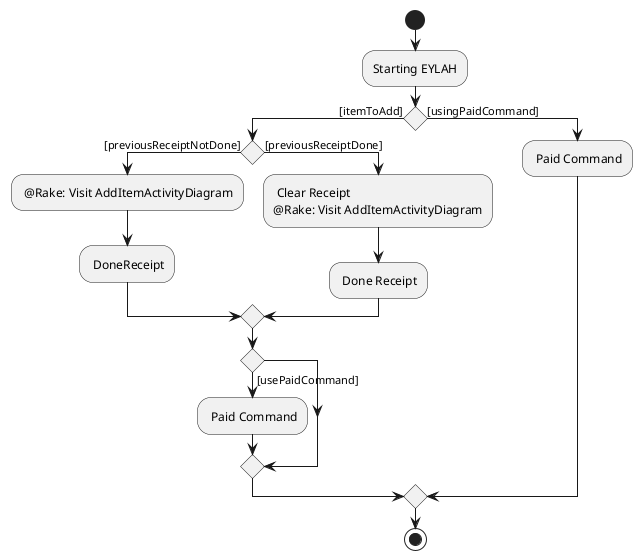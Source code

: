 @startuml
start

:Starting EYLAH;

if () then ([itemToAdd])

    if () then ([previousReceiptNotDone])
    : @Rake: Visit AddItemActivityDiagram;
    : DoneReceipt;

    else ([previousReceiptDone])
    : Clear Receipt
    @Rake: Visit AddItemActivityDiagram;
    : Done Receipt;
    endif

     if () then([usePaidCommand])
        : Paid Command;
     else ()
     endif


    else ([usingPaidCommand])
    : Paid Command;


endif

stop
@enduml
